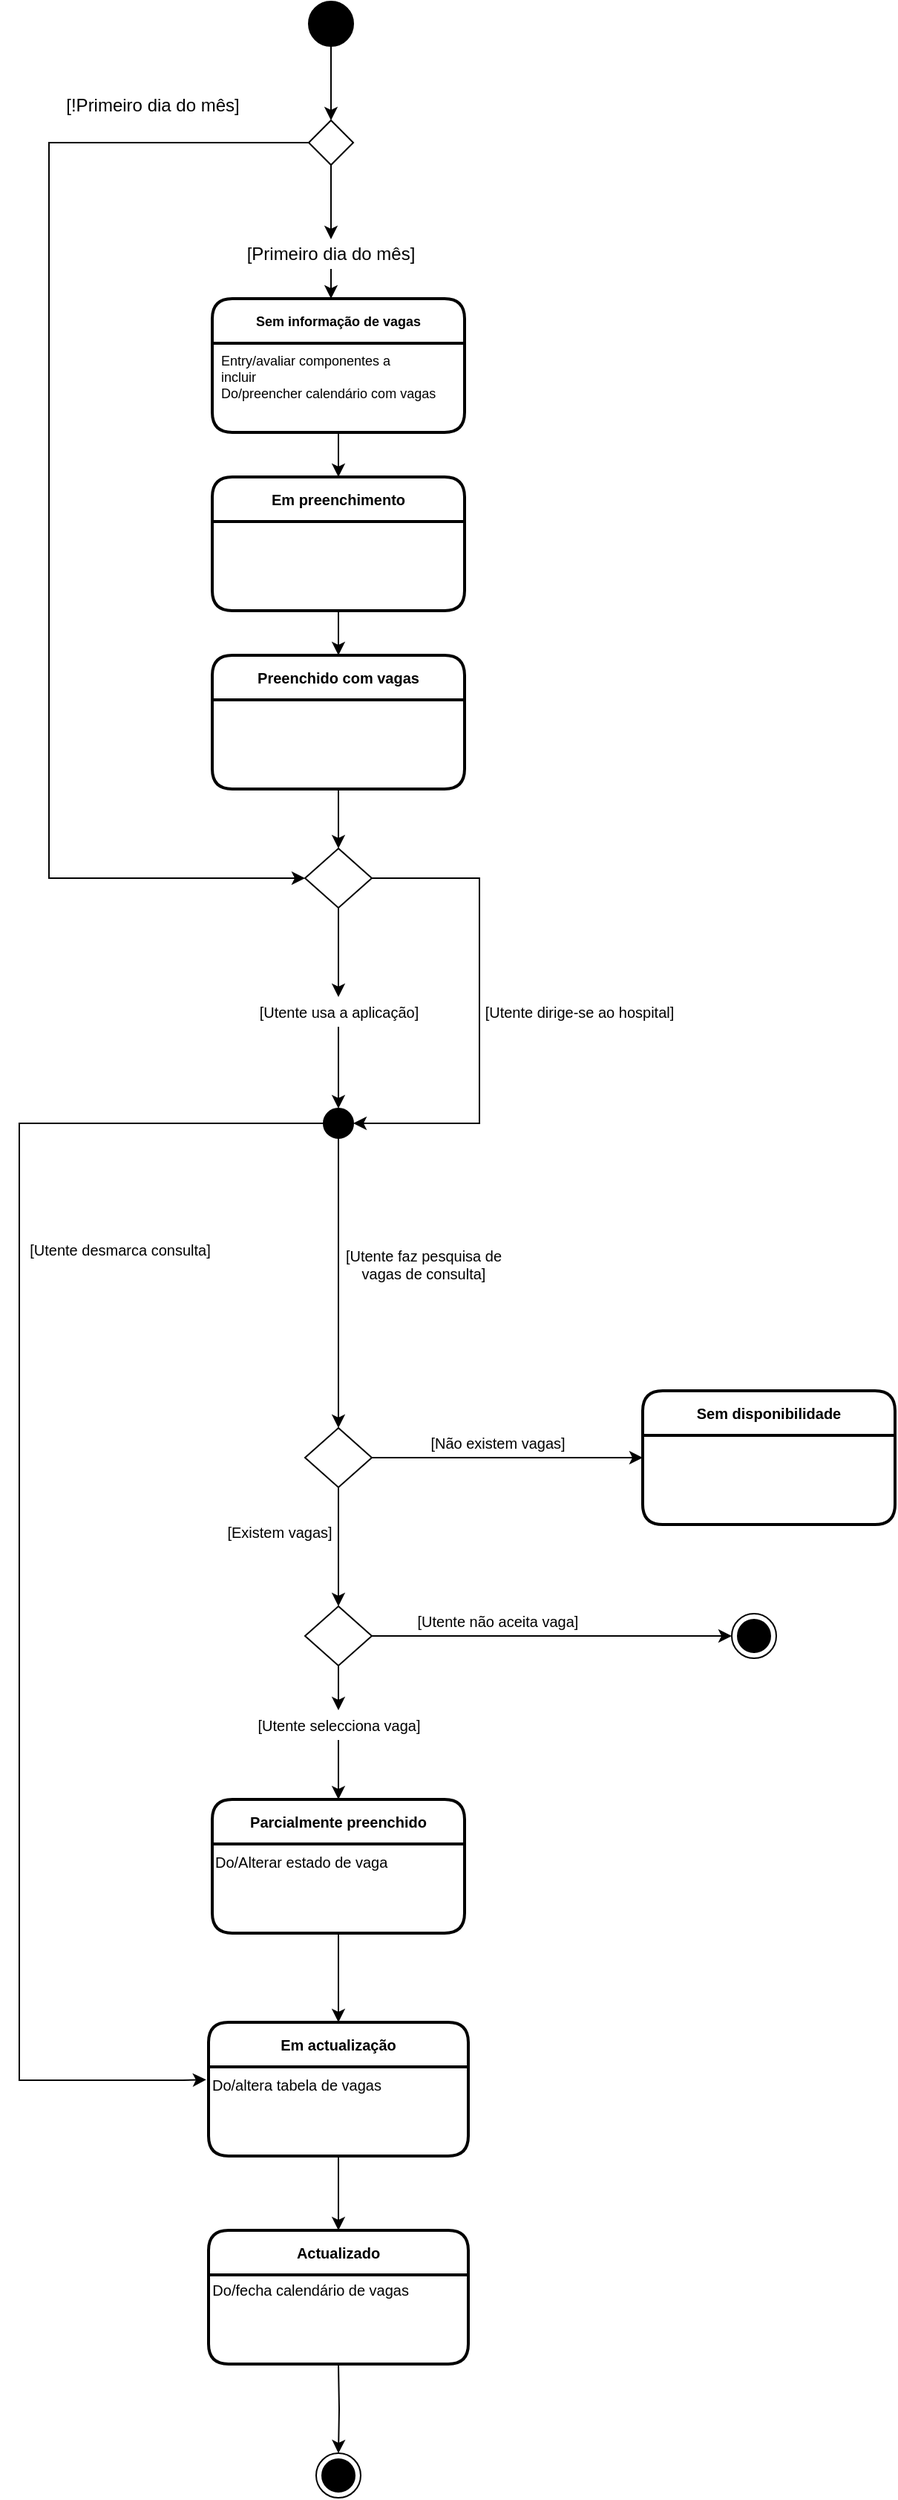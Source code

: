 <mxfile version="14.1.8" type="device"><diagram id="V5dDKRkZEykx-F9ps85y" name="Page-1"><mxGraphModel dx="-888" dy="1649" grid="1" gridSize="10" guides="1" tooltips="1" connect="1" arrows="1" fold="1" page="1" pageScale="1" pageWidth="827" pageHeight="1169" math="0" shadow="0"><root><mxCell id="0"/><mxCell id="1" parent="0"/><mxCell id="DgTkDCDnhzHEPvTeWnuv-5" style="edgeStyle=orthogonalEdgeStyle;rounded=0;orthogonalLoop=1;jettySize=auto;html=1;" parent="1" source="DgTkDCDnhzHEPvTeWnuv-6" target="DgTkDCDnhzHEPvTeWnuv-8" edge="1"><mxGeometry relative="1" as="geometry"><mxPoint x="2030" y="140" as="targetPoint"/><Array as="points"><mxPoint x="2030" y="100"/><mxPoint x="2030" y="100"/></Array></mxGeometry></mxCell><mxCell id="lXwKyEopq5jKoH5aXH3Z-4" value="" style="edgeStyle=orthogonalEdgeStyle;rounded=0;orthogonalLoop=1;jettySize=auto;html=1;" parent="1" source="DgTkDCDnhzHEPvTeWnuv-4" target="DgTkDCDnhzHEPvTeWnuv-40" edge="1"><mxGeometry relative="1" as="geometry"/></mxCell><mxCell id="DgTkDCDnhzHEPvTeWnuv-4" value="" style="ellipse;whiteSpace=wrap;html=1;fillColor=#000000;" parent="1" vertex="1"><mxGeometry x="2015" y="-160" width="30" height="30" as="geometry"/></mxCell><mxCell id="DgTkDCDnhzHEPvTeWnuv-6" value="[Primeiro dia do mês]" style="text;html=1;strokeColor=none;fillColor=none;align=center;verticalAlign=middle;whiteSpace=wrap;rounded=0;" parent="1" vertex="1"><mxGeometry x="1960" width="140" height="20" as="geometry"/></mxCell><mxCell id="DgTkDCDnhzHEPvTeWnuv-8" value="Sem informação de vagas" style="swimlane;childLayout=stackLayout;horizontal=1;startSize=30;horizontalStack=0;rounded=1;fontSize=9;fontStyle=1;strokeWidth=2;resizeParent=0;resizeLast=1;shadow=0;dashed=0;align=center;" parent="1" vertex="1"><mxGeometry x="1950" y="40" width="170" height="90" as="geometry"/></mxCell><mxCell id="DgTkDCDnhzHEPvTeWnuv-9" value="Entry/avaliar componentes a&#10;incluir&#10;Do/preencher calendário com vagas" style="align=left;strokeColor=none;fillColor=none;spacingLeft=4;fontSize=9;verticalAlign=top;resizable=0;rotatable=0;part=1;" parent="DgTkDCDnhzHEPvTeWnuv-8" vertex="1"><mxGeometry y="30" width="170" height="60" as="geometry"/></mxCell><mxCell id="DgTkDCDnhzHEPvTeWnuv-13" style="edgeStyle=orthogonalEdgeStyle;rounded=0;orthogonalLoop=1;jettySize=auto;html=1;fontSize=10;entryX=0.5;entryY=0;entryDx=0;entryDy=0;" parent="1" source="DgTkDCDnhzHEPvTeWnuv-15" target="DgTkDCDnhzHEPvTeWnuv-90" edge="1"><mxGeometry relative="1" as="geometry"><mxPoint x="2035" y="520" as="targetPoint"/></mxGeometry></mxCell><mxCell id="DgTkDCDnhzHEPvTeWnuv-10" value="Preenchido com vagas" style="swimlane;childLayout=stackLayout;horizontal=1;startSize=30;horizontalStack=0;rounded=1;fontSize=10;fontStyle=1;strokeWidth=2;resizeParent=0;resizeLast=1;shadow=0;dashed=0;align=center;" parent="1" vertex="1"><mxGeometry x="1950" y="280" width="170" height="90" as="geometry"/></mxCell><mxCell id="DgTkDCDnhzHEPvTeWnuv-14" value="Parcialmente preenchido" style="swimlane;childLayout=stackLayout;horizontal=1;startSize=30;horizontalStack=0;rounded=1;fontSize=10;fontStyle=1;strokeWidth=2;resizeParent=0;resizeLast=1;shadow=0;dashed=0;align=center;" parent="1" vertex="1"><mxGeometry x="1950" y="1050" width="170" height="90" as="geometry"/></mxCell><mxCell id="DgTkDCDnhzHEPvTeWnuv-18" value="Do/Alterar estado de vaga" style="text;html=1;align=left;verticalAlign=top;resizable=0;points=[];autosize=1;fontSize=10;" parent="DgTkDCDnhzHEPvTeWnuv-14" vertex="1"><mxGeometry y="30" width="170" height="60" as="geometry"/></mxCell><mxCell id="DgTkDCDnhzHEPvTeWnuv-15" value="[Utente usa a aplicação]" style="text;html=1;strokeColor=none;fillColor=none;align=center;verticalAlign=middle;whiteSpace=wrap;rounded=0;fontSize=10;" parent="1" vertex="1"><mxGeometry x="1967.5" y="510" width="135" height="20" as="geometry"/></mxCell><mxCell id="DgTkDCDnhzHEPvTeWnuv-16" style="edgeStyle=orthogonalEdgeStyle;rounded=0;orthogonalLoop=1;jettySize=auto;html=1;fontSize=10;" parent="1" source="DgTkDCDnhzHEPvTeWnuv-10" target="DgTkDCDnhzHEPvTeWnuv-20" edge="1"><mxGeometry relative="1" as="geometry"><mxPoint x="2035" y="410" as="targetPoint"/><mxPoint x="2035" y="370" as="sourcePoint"/></mxGeometry></mxCell><mxCell id="DgTkDCDnhzHEPvTeWnuv-22" style="edgeStyle=orthogonalEdgeStyle;rounded=0;orthogonalLoop=1;jettySize=auto;html=1;entryX=0.5;entryY=0;entryDx=0;entryDy=0;fontSize=10;fontColor=#FFFFFF;" parent="1" source="DgTkDCDnhzHEPvTeWnuv-20" target="DgTkDCDnhzHEPvTeWnuv-15" edge="1"><mxGeometry relative="1" as="geometry"/></mxCell><mxCell id="DgTkDCDnhzHEPvTeWnuv-25" style="edgeStyle=orthogonalEdgeStyle;rounded=0;orthogonalLoop=1;jettySize=auto;html=1;fontSize=10;fontColor=#FFFFFF;entryX=1;entryY=0.5;entryDx=0;entryDy=0;" parent="1" source="DgTkDCDnhzHEPvTeWnuv-20" target="DgTkDCDnhzHEPvTeWnuv-90" edge="1"><mxGeometry relative="1" as="geometry"><mxPoint x="2150" y="591" as="targetPoint"/><Array as="points"><mxPoint x="2130" y="430"/><mxPoint x="2130" y="595"/></Array></mxGeometry></mxCell><mxCell id="DgTkDCDnhzHEPvTeWnuv-20" value="" style="rhombus;whiteSpace=wrap;html=1;fontSize=10;align=left;fontColor=#FFFFFF;fillColor=#FFFFFF;" parent="1" vertex="1"><mxGeometry x="2012.5" y="410" width="45" height="40" as="geometry"/></mxCell><mxCell id="DgTkDCDnhzHEPvTeWnuv-21" value="[Utente dirige-se ao hospital]" style="text;html=1;strokeColor=none;fillColor=none;align=center;verticalAlign=middle;whiteSpace=wrap;rounded=0;fontSize=10;" parent="1" vertex="1"><mxGeometry x="2130" y="510" width="135" height="20" as="geometry"/></mxCell><mxCell id="DgTkDCDnhzHEPvTeWnuv-30" style="edgeStyle=orthogonalEdgeStyle;rounded=0;orthogonalLoop=1;jettySize=auto;html=1;entryX=0.5;entryY=0;entryDx=0;entryDy=0;fontSize=10;fontColor=#000000;" parent="1" source="DgTkDCDnhzHEPvTeWnuv-28" target="DgTkDCDnhzHEPvTeWnuv-14" edge="1"><mxGeometry relative="1" as="geometry"/></mxCell><mxCell id="DgTkDCDnhzHEPvTeWnuv-32" style="edgeStyle=orthogonalEdgeStyle;rounded=0;orthogonalLoop=1;jettySize=auto;html=1;fontSize=10;fontColor=#000000;" parent="1" source="DgTkDCDnhzHEPvTeWnuv-26" edge="1"><mxGeometry relative="1" as="geometry"><mxPoint x="2300" y="940" as="targetPoint"/></mxGeometry></mxCell><mxCell id="DgTkDCDnhzHEPvTeWnuv-26" value="" style="rhombus;whiteSpace=wrap;html=1;fontSize=10;align=left;fontColor=#FFFFFF;fillColor=#FFFFFF;" parent="1" vertex="1"><mxGeometry x="2012.5" y="920" width="45" height="40" as="geometry"/></mxCell><mxCell id="DgTkDCDnhzHEPvTeWnuv-28" value="[Utente selecciona vaga]" style="text;html=1;strokeColor=none;align=center;verticalAlign=middle;whiteSpace=wrap;rounded=0;fontSize=10;" parent="1" vertex="1"><mxGeometry x="1972.5" y="990" width="125" height="20" as="geometry"/></mxCell><mxCell id="DgTkDCDnhzHEPvTeWnuv-31" style="edgeStyle=orthogonalEdgeStyle;rounded=0;orthogonalLoop=1;jettySize=auto;html=1;entryX=0.5;entryY=0;entryDx=0;entryDy=0;fontSize=10;fontColor=#000000;" parent="1" source="DgTkDCDnhzHEPvTeWnuv-26" target="DgTkDCDnhzHEPvTeWnuv-28" edge="1"><mxGeometry relative="1" as="geometry"><mxPoint x="2035" y="960" as="sourcePoint"/><mxPoint x="2035" y="1050" as="targetPoint"/></mxGeometry></mxCell><mxCell id="DgTkDCDnhzHEPvTeWnuv-33" value="[Utente não aceita vaga]" style="text;html=1;strokeColor=none;align=center;verticalAlign=middle;whiteSpace=wrap;rounded=0;fontSize=10;" parent="1" vertex="1"><mxGeometry x="2080" y="920" width="125" height="20" as="geometry"/></mxCell><mxCell id="DgTkDCDnhzHEPvTeWnuv-80" style="edgeStyle=orthogonalEdgeStyle;rounded=0;orthogonalLoop=1;jettySize=auto;html=1;fontSize=10;fontColor=#000000;" parent="1" target="DgTkDCDnhzHEPvTeWnuv-81" edge="1"><mxGeometry relative="1" as="geometry"><mxPoint x="2035" y="1510" as="targetPoint"/><mxPoint x="2035" y="1430" as="sourcePoint"/></mxGeometry></mxCell><mxCell id="DgTkDCDnhzHEPvTeWnuv-41" style="edgeStyle=orthogonalEdgeStyle;rounded=0;orthogonalLoop=1;jettySize=auto;html=1;fontSize=10;fontColor=#000000;" parent="1" source="DgTkDCDnhzHEPvTeWnuv-40" target="DgTkDCDnhzHEPvTeWnuv-6" edge="1"><mxGeometry relative="1" as="geometry"/></mxCell><mxCell id="DgTkDCDnhzHEPvTeWnuv-46" style="edgeStyle=orthogonalEdgeStyle;rounded=0;orthogonalLoop=1;jettySize=auto;html=1;entryX=0;entryY=0.5;entryDx=0;entryDy=0;fontSize=10;fontColor=#000000;" parent="1" source="DgTkDCDnhzHEPvTeWnuv-40" target="DgTkDCDnhzHEPvTeWnuv-20" edge="1"><mxGeometry relative="1" as="geometry"><Array as="points"><mxPoint x="1840" y="-65"/><mxPoint x="1840" y="430"/></Array></mxGeometry></mxCell><mxCell id="DgTkDCDnhzHEPvTeWnuv-40" value="" style="rhombus;whiteSpace=wrap;html=1;" parent="1" vertex="1"><mxGeometry x="2015" y="-80" width="30" height="30" as="geometry"/></mxCell><mxCell id="DgTkDCDnhzHEPvTeWnuv-43" value="[!Primeiro dia do mês]" style="text;html=1;strokeColor=none;fillColor=none;align=center;verticalAlign=middle;whiteSpace=wrap;rounded=0;" parent="1" vertex="1"><mxGeometry x="1840" y="-100" width="140" height="20" as="geometry"/></mxCell><mxCell id="gYqINYvHfObrN-1RUuky-3" style="edgeStyle=orthogonalEdgeStyle;rounded=0;orthogonalLoop=1;jettySize=auto;html=1;" parent="1" source="DgTkDCDnhzHEPvTeWnuv-49" edge="1"><mxGeometry relative="1" as="geometry"><mxPoint x="2240" y="820" as="targetPoint"/></mxGeometry></mxCell><mxCell id="DgTkDCDnhzHEPvTeWnuv-49" value="" style="rhombus;whiteSpace=wrap;html=1;fontSize=10;align=left;fontColor=#FFFFFF;fillColor=#FFFFFF;" parent="1" vertex="1"><mxGeometry x="2012.5" y="800" width="45" height="40" as="geometry"/></mxCell><mxCell id="DgTkDCDnhzHEPvTeWnuv-51" style="edgeStyle=orthogonalEdgeStyle;rounded=0;orthogonalLoop=1;jettySize=auto;html=1;entryX=0.5;entryY=0;entryDx=0;entryDy=0;fontSize=10;fontColor=#000000;" parent="1" source="DgTkDCDnhzHEPvTeWnuv-49" target="DgTkDCDnhzHEPvTeWnuv-26" edge="1"><mxGeometry relative="1" as="geometry"><mxPoint x="2035" y="860" as="sourcePoint"/><mxPoint x="2035" y="890" as="targetPoint"/></mxGeometry></mxCell><mxCell id="DgTkDCDnhzHEPvTeWnuv-53" value="[Existem vagas]" style="text;html=1;strokeColor=none;align=center;verticalAlign=middle;whiteSpace=wrap;rounded=0;fontSize=10;" parent="1" vertex="1"><mxGeometry x="1932.5" y="860" width="125" height="20" as="geometry"/></mxCell><mxCell id="lXwKyEopq5jKoH5aXH3Z-9" style="edgeStyle=orthogonalEdgeStyle;rounded=0;orthogonalLoop=1;jettySize=auto;html=1;entryX=0.5;entryY=0;entryDx=0;entryDy=0;" parent="1" source="DgTkDCDnhzHEPvTeWnuv-72" target="lXwKyEopq5jKoH5aXH3Z-7" edge="1"><mxGeometry relative="1" as="geometry"/></mxCell><mxCell id="DgTkDCDnhzHEPvTeWnuv-72" value="Em actualização" style="swimlane;childLayout=stackLayout;horizontal=1;startSize=30;horizontalStack=0;rounded=1;fontSize=10;fontStyle=1;strokeWidth=2;resizeParent=0;resizeLast=1;shadow=0;dashed=0;align=center;" parent="1" vertex="1"><mxGeometry x="1947.5" y="1200" width="175" height="90" as="geometry"/></mxCell><mxCell id="DgTkDCDnhzHEPvTeWnuv-73" value="Do/altera tabela de vagas" style="text;html=1;align=left;verticalAlign=top;resizable=0;points=[];autosize=1;fontSize=10;" parent="DgTkDCDnhzHEPvTeWnuv-72" vertex="1"><mxGeometry y="30" width="175" height="60" as="geometry"/></mxCell><mxCell id="DgTkDCDnhzHEPvTeWnuv-77" style="edgeStyle=orthogonalEdgeStyle;rounded=0;orthogonalLoop=1;jettySize=auto;html=1;fontSize=10;fontColor=#000000;" parent="1" source="DgTkDCDnhzHEPvTeWnuv-18" target="DgTkDCDnhzHEPvTeWnuv-72" edge="1"><mxGeometry relative="1" as="geometry"/></mxCell><mxCell id="DgTkDCDnhzHEPvTeWnuv-81" value="" style="ellipse;html=1;shape=endState;fillColor=#000000;" parent="1" vertex="1"><mxGeometry x="2020" y="1490" width="30" height="30" as="geometry"/></mxCell><mxCell id="DgTkDCDnhzHEPvTeWnuv-92" style="edgeStyle=orthogonalEdgeStyle;rounded=0;orthogonalLoop=1;jettySize=auto;html=1;entryX=0.5;entryY=0;entryDx=0;entryDy=0;fontSize=10;fontColor=#000000;" parent="1" source="DgTkDCDnhzHEPvTeWnuv-90" target="DgTkDCDnhzHEPvTeWnuv-49" edge="1"><mxGeometry relative="1" as="geometry"><mxPoint x="2035" y="680" as="targetPoint"/></mxGeometry></mxCell><mxCell id="DgTkDCDnhzHEPvTeWnuv-93" style="edgeStyle=orthogonalEdgeStyle;rounded=0;orthogonalLoop=1;jettySize=auto;html=1;fontSize=10;fontColor=#000000;entryX=-0.009;entryY=0.144;entryDx=0;entryDy=0;entryPerimeter=0;" parent="1" source="DgTkDCDnhzHEPvTeWnuv-90" target="DgTkDCDnhzHEPvTeWnuv-73" edge="1"><mxGeometry relative="1" as="geometry"><mxPoint x="1930" y="1110" as="targetPoint"/><Array as="points"><mxPoint x="1820" y="595"/><mxPoint x="1820" y="1239"/><mxPoint x="1930" y="1239"/></Array></mxGeometry></mxCell><mxCell id="DgTkDCDnhzHEPvTeWnuv-90" value="" style="ellipse;whiteSpace=wrap;html=1;strokeColor=#000000;fontSize=10;fontColor=#000000;align=left;fillColor=#000000;" parent="1" vertex="1"><mxGeometry x="2025" y="585" width="20" height="20" as="geometry"/></mxCell><mxCell id="DgTkDCDnhzHEPvTeWnuv-94" value="[Utente faz pesquisa de vagas de consulta]" style="text;html=1;strokeColor=none;fillColor=none;align=center;verticalAlign=middle;whiteSpace=wrap;rounded=0;fontSize=10;" parent="1" vertex="1"><mxGeometry x="2025" y="680" width="135" height="20" as="geometry"/></mxCell><mxCell id="DgTkDCDnhzHEPvTeWnuv-95" value="[Utente desmarca consulta]" style="text;html=1;strokeColor=none;fillColor=none;align=center;verticalAlign=middle;whiteSpace=wrap;rounded=0;fontSize=10;" parent="1" vertex="1"><mxGeometry x="1807.5" y="670" width="160" height="20" as="geometry"/></mxCell><mxCell id="gYqINYvHfObrN-1RUuky-4" value="[Não existem vagas]" style="text;html=1;strokeColor=none;align=center;verticalAlign=middle;whiteSpace=wrap;rounded=0;fontSize=10;" parent="1" vertex="1"><mxGeometry x="2080" y="800" width="125" height="20" as="geometry"/></mxCell><mxCell id="gYqINYvHfObrN-1RUuky-5" value="Sem disponibilidade" style="swimlane;childLayout=stackLayout;horizontal=1;startSize=30;horizontalStack=0;rounded=1;fontSize=10;fontStyle=1;strokeWidth=2;resizeParent=0;resizeLast=1;shadow=0;dashed=0;align=center;" parent="1" vertex="1"><mxGeometry x="2240" y="775" width="170" height="90" as="geometry"/></mxCell><mxCell id="lXwKyEopq5jKoH5aXH3Z-3" style="edgeStyle=orthogonalEdgeStyle;rounded=0;orthogonalLoop=1;jettySize=auto;html=1;exitX=0.5;exitY=1;exitDx=0;exitDy=0;entryX=0.5;entryY=0;entryDx=0;entryDy=0;" parent="1" source="lXwKyEopq5jKoH5aXH3Z-1" target="DgTkDCDnhzHEPvTeWnuv-10" edge="1"><mxGeometry relative="1" as="geometry"/></mxCell><mxCell id="lXwKyEopq5jKoH5aXH3Z-1" value="Em preenchimento" style="swimlane;childLayout=stackLayout;horizontal=1;startSize=30;horizontalStack=0;rounded=1;fontSize=10;fontStyle=1;strokeWidth=2;resizeParent=0;resizeLast=1;shadow=0;dashed=0;align=center;" parent="1" vertex="1"><mxGeometry x="1950" y="160" width="170" height="90" as="geometry"/></mxCell><mxCell id="lXwKyEopq5jKoH5aXH3Z-2" style="edgeStyle=orthogonalEdgeStyle;rounded=0;orthogonalLoop=1;jettySize=auto;html=1;exitX=0.5;exitY=1;exitDx=0;exitDy=0;" parent="1" source="DgTkDCDnhzHEPvTeWnuv-9" target="lXwKyEopq5jKoH5aXH3Z-1" edge="1"><mxGeometry relative="1" as="geometry"/></mxCell><mxCell id="lXwKyEopq5jKoH5aXH3Z-7" value="Actualizado" style="swimlane;childLayout=stackLayout;horizontal=1;startSize=30;horizontalStack=0;rounded=1;fontSize=10;fontStyle=1;strokeWidth=2;resizeParent=0;resizeLast=1;shadow=0;dashed=0;align=center;" parent="1" vertex="1"><mxGeometry x="1947.5" y="1340" width="175" height="90" as="geometry"/></mxCell><mxCell id="lXwKyEopq5jKoH5aXH3Z-11" value="&lt;span style=&quot;font-size: 10px ; text-align: left&quot;&gt;&amp;nbsp; &amp;nbsp; &amp;nbsp; &amp;nbsp; &amp;nbsp; &amp;nbsp; &amp;nbsp; &amp;nbsp; &amp;nbsp; &amp;nbsp; &amp;nbsp; &amp;nbsp; &amp;nbsp; &amp;nbsp; &amp;nbsp; &amp;nbsp; &amp;nbsp;Do/fecha calendário de vagas&lt;/span&gt;" style="text;html=1;align=center;verticalAlign=middle;resizable=0;points=[];autosize=1;" parent="1" vertex="1"><mxGeometry x="1850" y="1370" width="240" height="20" as="geometry"/></mxCell><mxCell id="lXwKyEopq5jKoH5aXH3Z-12" value="" style="ellipse;html=1;shape=endState;fillColor=#000000;" parent="1" vertex="1"><mxGeometry x="2300" y="925" width="30" height="30" as="geometry"/></mxCell></root></mxGraphModel></diagram></mxfile>